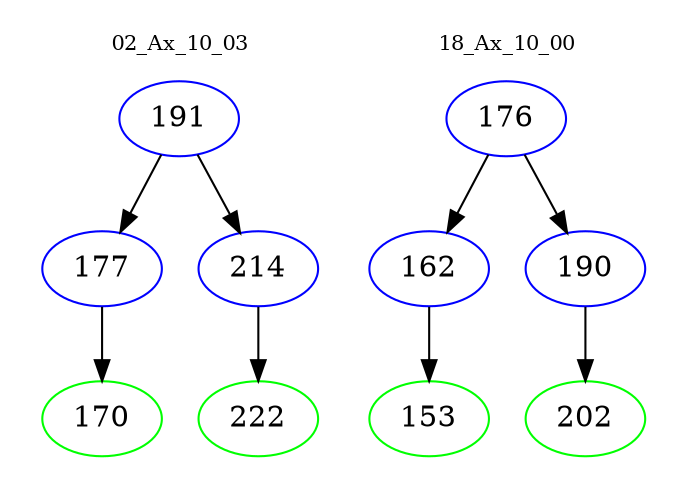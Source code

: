 digraph{
subgraph cluster_0 {
color = white
label = "02_Ax_10_03";
fontsize=10;
T0_191 [label="191", color="blue"]
T0_191 -> T0_177 [color="black"]
T0_177 [label="177", color="blue"]
T0_177 -> T0_170 [color="black"]
T0_170 [label="170", color="green"]
T0_191 -> T0_214 [color="black"]
T0_214 [label="214", color="blue"]
T0_214 -> T0_222 [color="black"]
T0_222 [label="222", color="green"]
}
subgraph cluster_1 {
color = white
label = "18_Ax_10_00";
fontsize=10;
T1_176 [label="176", color="blue"]
T1_176 -> T1_162 [color="black"]
T1_162 [label="162", color="blue"]
T1_162 -> T1_153 [color="black"]
T1_153 [label="153", color="green"]
T1_176 -> T1_190 [color="black"]
T1_190 [label="190", color="blue"]
T1_190 -> T1_202 [color="black"]
T1_202 [label="202", color="green"]
}
}
